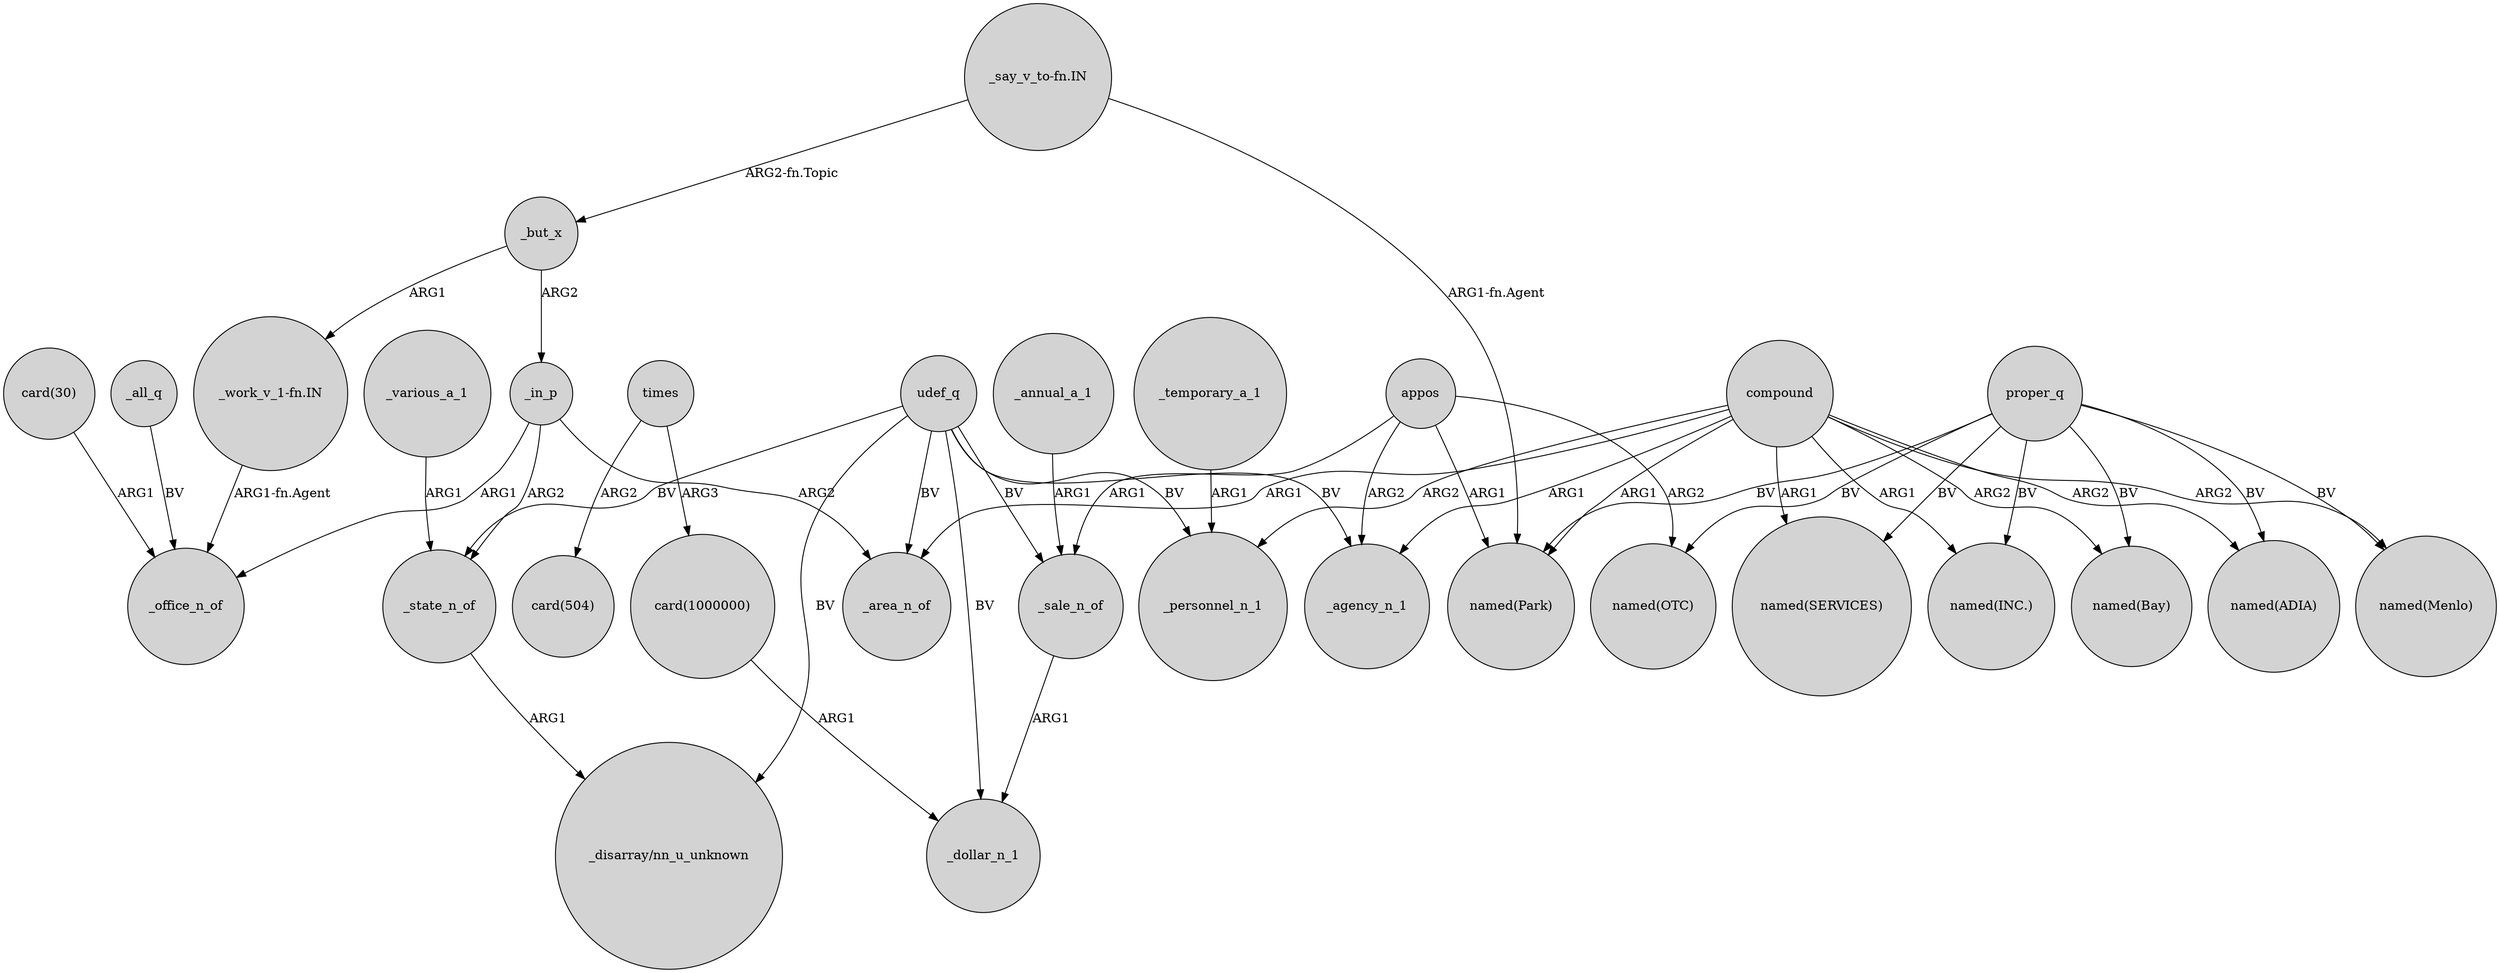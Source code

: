 digraph {
	node [shape=circle style=filled]
	compound -> "named(SERVICES)" [label=ARG1]
	"card(1000000)" -> _dollar_n_1 [label=ARG1]
	"_work_v_1-fn.IN" -> _office_n_of [label="ARG1-fn.Agent"]
	compound -> _agency_n_1 [label=ARG1]
	_but_x -> _in_p [label=ARG2]
	"_say_v_to-fn.IN" -> _but_x [label="ARG2-fn.Topic"]
	proper_q -> "named(Bay)" [label=BV]
	"_say_v_to-fn.IN" -> "named(Park)" [label="ARG1-fn.Agent"]
	udef_q -> _state_n_of [label=BV]
	appos -> "named(OTC)" [label=ARG2]
	times -> "card(504)" [label=ARG2]
	proper_q -> "named(OTC)" [label=BV]
	_in_p -> _office_n_of [label=ARG1]
	_state_n_of -> "_disarray/nn_u_unknown" [label=ARG1]
	compound -> _personnel_n_1 [label=ARG2]
	_in_p -> _state_n_of [label=ARG2]
	compound -> "named(INC.)" [label=ARG1]
	_temporary_a_1 -> _personnel_n_1 [label=ARG1]
	appos -> _agency_n_1 [label=ARG2]
	proper_q -> "named(INC.)" [label=BV]
	proper_q -> "named(SERVICES)" [label=BV]
	proper_q -> "named(Park)" [label=BV]
	_annual_a_1 -> _sale_n_of [label=ARG1]
	appos -> _sale_n_of [label=ARG1]
	times -> "card(1000000)" [label=ARG3]
	_but_x -> "_work_v_1-fn.IN" [label=ARG1]
	"card(30)" -> _office_n_of [label=ARG1]
	udef_q -> "_disarray/nn_u_unknown" [label=BV]
	proper_q -> "named(Menlo)" [label=BV]
	udef_q -> _personnel_n_1 [label=BV]
	udef_q -> _agency_n_1 [label=BV]
	appos -> "named(Park)" [label=ARG1]
	udef_q -> _sale_n_of [label=BV]
	compound -> "named(Bay)" [label=ARG2]
	_in_p -> _area_n_of [label=ARG2]
	_all_q -> _office_n_of [label=BV]
	compound -> "named(Park)" [label=ARG1]
	_various_a_1 -> _state_n_of [label=ARG1]
	compound -> "named(ADIA)" [label=ARG2]
	udef_q -> _area_n_of [label=BV]
	proper_q -> "named(ADIA)" [label=BV]
	compound -> _area_n_of [label=ARG1]
	udef_q -> _dollar_n_1 [label=BV]
	compound -> "named(Menlo)" [label=ARG2]
	_sale_n_of -> _dollar_n_1 [label=ARG1]
}

